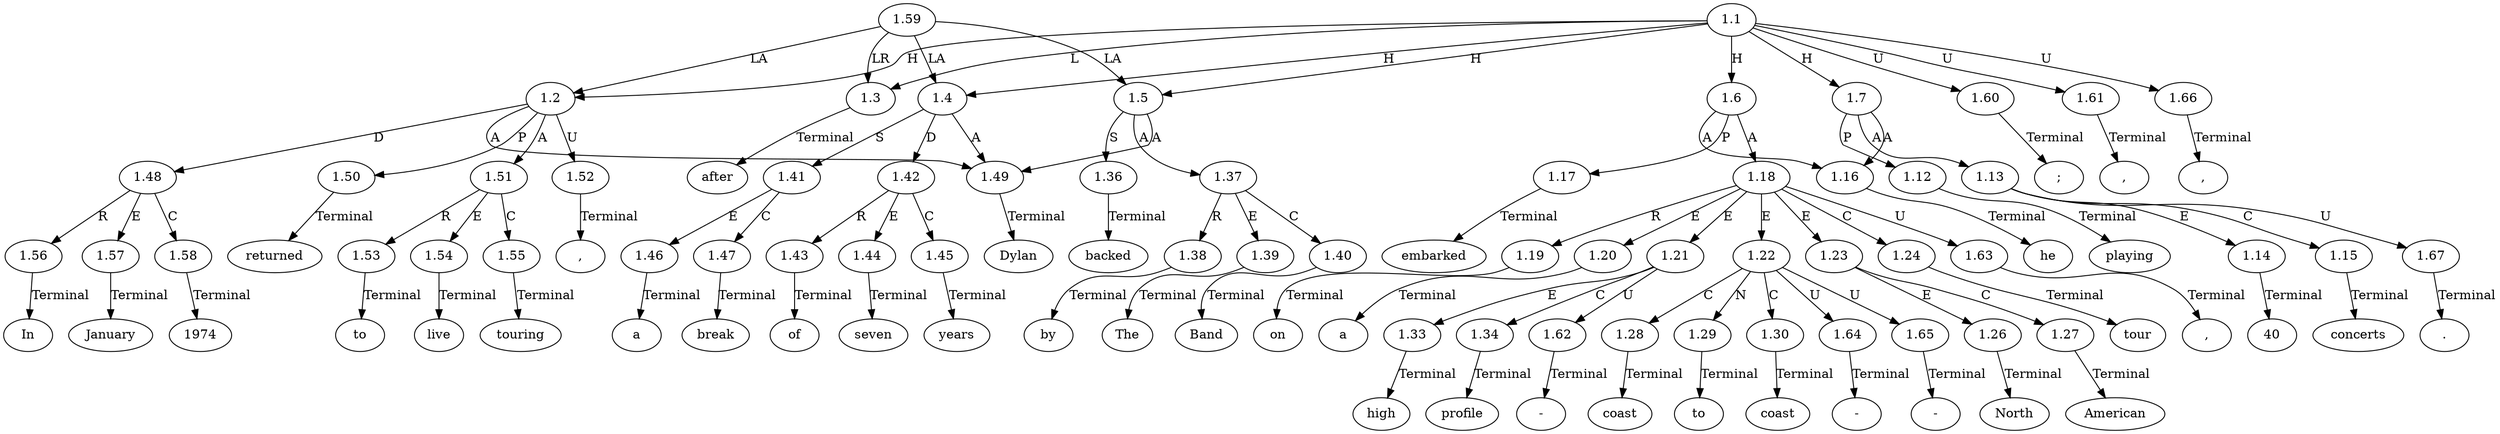 // Graph
digraph {
	0.1 [label=In ordering=out]
	0.10 [label=after ordering=out]
	0.11 [label=a ordering=out]
	0.12 [label=break ordering=out]
	0.13 [label=of ordering=out]
	0.14 [label=seven ordering=out]
	0.15 [label=years ordering=out]
	0.16 [label=";" ordering=out]
	0.17 [label=backed ordering=out]
	0.18 [label=by ordering=out]
	0.19 [label=The ordering=out]
	0.2 [label=January ordering=out]
	0.20 [label=Band ordering=out]
	0.21 [label="," ordering=out]
	0.22 [label=he ordering=out]
	0.23 [label=embarked ordering=out]
	0.24 [label=on ordering=out]
	0.25 [label=a ordering=out]
	0.26 [label=high ordering=out]
	0.27 [label="-" ordering=out]
	0.28 [label=profile ordering=out]
	0.29 [label="," ordering=out]
	0.3 [label=1974 ordering=out]
	0.30 [label=coast ordering=out]
	0.31 [label="-" ordering=out]
	0.32 [label=to ordering=out]
	0.33 [label="-" ordering=out]
	0.34 [label=coast ordering=out]
	0.35 [label=North ordering=out]
	0.36 [label=American ordering=out]
	0.37 [label=tour ordering=out]
	0.38 [label="," ordering=out]
	0.39 [label=playing ordering=out]
	0.4 [label="," ordering=out]
	0.40 [label=40 ordering=out]
	0.41 [label=concerts ordering=out]
	0.42 [label="." ordering=out]
	0.5 [label=Dylan ordering=out]
	0.6 [label=returned ordering=out]
	0.7 [label=to ordering=out]
	0.8 [label=live ordering=out]
	0.9 [label=touring ordering=out]
	1.1 [label=1.1 ordering=out]
	1.2 [label=1.2 ordering=out]
	1.3 [label=1.3 ordering=out]
	1.4 [label=1.4 ordering=out]
	1.5 [label=1.5 ordering=out]
	1.6 [label=1.6 ordering=out]
	1.7 [label=1.7 ordering=out]
	1.12 [label=1.12 ordering=out]
	1.13 [label=1.13 ordering=out]
	1.14 [label=1.14 ordering=out]
	1.15 [label=1.15 ordering=out]
	1.16 [label=1.16 ordering=out]
	1.17 [label=1.17 ordering=out]
	1.18 [label=1.18 ordering=out]
	1.19 [label=1.19 ordering=out]
	1.20 [label=1.20 ordering=out]
	1.21 [label=1.21 ordering=out]
	1.22 [label=1.22 ordering=out]
	1.23 [label=1.23 ordering=out]
	1.24 [label=1.24 ordering=out]
	1.26 [label=1.26 ordering=out]
	1.27 [label=1.27 ordering=out]
	1.28 [label=1.28 ordering=out]
	1.29 [label=1.29 ordering=out]
	1.30 [label=1.30 ordering=out]
	1.33 [label=1.33 ordering=out]
	1.34 [label=1.34 ordering=out]
	1.36 [label=1.36 ordering=out]
	1.37 [label=1.37 ordering=out]
	1.38 [label=1.38 ordering=out]
	1.39 [label=1.39 ordering=out]
	1.40 [label=1.40 ordering=out]
	1.41 [label=1.41 ordering=out]
	1.42 [label=1.42 ordering=out]
	1.43 [label=1.43 ordering=out]
	1.44 [label=1.44 ordering=out]
	1.45 [label=1.45 ordering=out]
	1.46 [label=1.46 ordering=out]
	1.47 [label=1.47 ordering=out]
	1.48 [label=1.48 ordering=out]
	1.49 [label=1.49 ordering=out]
	1.50 [label=1.50 ordering=out]
	1.51 [label=1.51 ordering=out]
	1.52 [label=1.52 ordering=out]
	1.53 [label=1.53 ordering=out]
	1.54 [label=1.54 ordering=out]
	1.55 [label=1.55 ordering=out]
	1.56 [label=1.56 ordering=out]
	1.57 [label=1.57 ordering=out]
	1.58 [label=1.58 ordering=out]
	1.59 [label=1.59 ordering=out]
	1.60 [label=1.60 ordering=out]
	1.61 [label=1.61 ordering=out]
	1.62 [label=1.62 ordering=out]
	1.63 [label=1.63 ordering=out]
	1.64 [label=1.64 ordering=out]
	1.65 [label=1.65 ordering=out]
	1.66 [label=1.66 ordering=out]
	1.67 [label=1.67 ordering=out]
	1.1 -> 1.2 [label=H ordering=out]
	1.1 -> 1.3 [label=L ordering=out]
	1.1 -> 1.4 [label=H ordering=out]
	1.1 -> 1.5 [label=H ordering=out]
	1.1 -> 1.6 [label=H ordering=out]
	1.1 -> 1.7 [label=H ordering=out]
	1.1 -> 1.60 [label=U ordering=out]
	1.1 -> 1.61 [label=U ordering=out]
	1.1 -> 1.66 [label=U ordering=out]
	1.2 -> 1.48 [label=D ordering=out]
	1.2 -> 1.49 [label=A ordering=out]
	1.2 -> 1.50 [label=P ordering=out]
	1.2 -> 1.51 [label=A ordering=out]
	1.2 -> 1.52 [label=U ordering=out]
	1.3 -> 0.10 [label=Terminal ordering=out]
	1.4 -> 1.41 [label=S ordering=out]
	1.4 -> 1.42 [label=D ordering=out]
	1.4 -> 1.49 [label=A ordering=out]
	1.5 -> 1.36 [label=S ordering=out]
	1.5 -> 1.37 [label=A ordering=out]
	1.5 -> 1.49 [label=A ordering=out]
	1.6 -> 1.16 [label=A ordering=out]
	1.6 -> 1.17 [label=P ordering=out]
	1.6 -> 1.18 [label=A ordering=out]
	1.7 -> 1.12 [label=P ordering=out]
	1.7 -> 1.13 [label=A ordering=out]
	1.7 -> 1.16 [label=A ordering=out]
	1.12 -> 0.39 [label=Terminal ordering=out]
	1.13 -> 1.14 [label=E ordering=out]
	1.13 -> 1.15 [label=C ordering=out]
	1.13 -> 1.67 [label=U ordering=out]
	1.14 -> 0.40 [label=Terminal ordering=out]
	1.15 -> 0.41 [label=Terminal ordering=out]
	1.16 -> 0.22 [label=Terminal ordering=out]
	1.17 -> 0.23 [label=Terminal ordering=out]
	1.18 -> 1.19 [label=R ordering=out]
	1.18 -> 1.20 [label=E ordering=out]
	1.18 -> 1.21 [label=E ordering=out]
	1.18 -> 1.22 [label=E ordering=out]
	1.18 -> 1.23 [label=E ordering=out]
	1.18 -> 1.24 [label=C ordering=out]
	1.18 -> 1.63 [label=U ordering=out]
	1.19 -> 0.24 [label=Terminal ordering=out]
	1.20 -> 0.25 [label=Terminal ordering=out]
	1.21 -> 1.33 [label=E ordering=out]
	1.21 -> 1.34 [label=C ordering=out]
	1.21 -> 1.62 [label=U ordering=out]
	1.22 -> 1.28 [label=C ordering=out]
	1.22 -> 1.29 [label=N ordering=out]
	1.22 -> 1.30 [label=C ordering=out]
	1.22 -> 1.64 [label=U ordering=out]
	1.22 -> 1.65 [label=U ordering=out]
	1.23 -> 1.26 [label=E ordering=out]
	1.23 -> 1.27 [label=C ordering=out]
	1.24 -> 0.37 [label=Terminal ordering=out]
	1.26 -> 0.35 [label=Terminal ordering=out]
	1.27 -> 0.36 [label=Terminal ordering=out]
	1.28 -> 0.30 [label=Terminal ordering=out]
	1.29 -> 0.32 [label=Terminal ordering=out]
	1.30 -> 0.34 [label=Terminal ordering=out]
	1.33 -> 0.26 [label=Terminal ordering=out]
	1.34 -> 0.28 [label=Terminal ordering=out]
	1.36 -> 0.17 [label=Terminal ordering=out]
	1.37 -> 1.38 [label=R ordering=out]
	1.37 -> 1.39 [label=E ordering=out]
	1.37 -> 1.40 [label=C ordering=out]
	1.38 -> 0.18 [label=Terminal ordering=out]
	1.39 -> 0.19 [label=Terminal ordering=out]
	1.40 -> 0.20 [label=Terminal ordering=out]
	1.41 -> 1.46 [label=E ordering=out]
	1.41 -> 1.47 [label=C ordering=out]
	1.42 -> 1.43 [label=R ordering=out]
	1.42 -> 1.44 [label=E ordering=out]
	1.42 -> 1.45 [label=C ordering=out]
	1.43 -> 0.13 [label=Terminal ordering=out]
	1.44 -> 0.14 [label=Terminal ordering=out]
	1.45 -> 0.15 [label=Terminal ordering=out]
	1.46 -> 0.11 [label=Terminal ordering=out]
	1.47 -> 0.12 [label=Terminal ordering=out]
	1.48 -> 1.56 [label=R ordering=out]
	1.48 -> 1.57 [label=E ordering=out]
	1.48 -> 1.58 [label=C ordering=out]
	1.49 -> 0.5 [label=Terminal ordering=out]
	1.50 -> 0.6 [label=Terminal ordering=out]
	1.51 -> 1.53 [label=R ordering=out]
	1.51 -> 1.54 [label=E ordering=out]
	1.51 -> 1.55 [label=C ordering=out]
	1.52 -> 0.4 [label=Terminal ordering=out]
	1.53 -> 0.7 [label=Terminal ordering=out]
	1.54 -> 0.8 [label=Terminal ordering=out]
	1.55 -> 0.9 [label=Terminal ordering=out]
	1.56 -> 0.1 [label=Terminal ordering=out]
	1.57 -> 0.2 [label=Terminal ordering=out]
	1.58 -> 0.3 [label=Terminal ordering=out]
	1.59 -> 1.2 [label=LA ordering=out]
	1.59 -> 1.3 [label=LR ordering=out]
	1.59 -> 1.4 [label=LA ordering=out]
	1.59 -> 1.5 [label=LA ordering=out]
	1.60 -> 0.16 [label=Terminal ordering=out]
	1.61 -> 0.21 [label=Terminal ordering=out]
	1.62 -> 0.27 [label=Terminal ordering=out]
	1.63 -> 0.29 [label=Terminal ordering=out]
	1.64 -> 0.31 [label=Terminal ordering=out]
	1.65 -> 0.33 [label=Terminal ordering=out]
	1.66 -> 0.38 [label=Terminal ordering=out]
	1.67 -> 0.42 [label=Terminal ordering=out]
}
